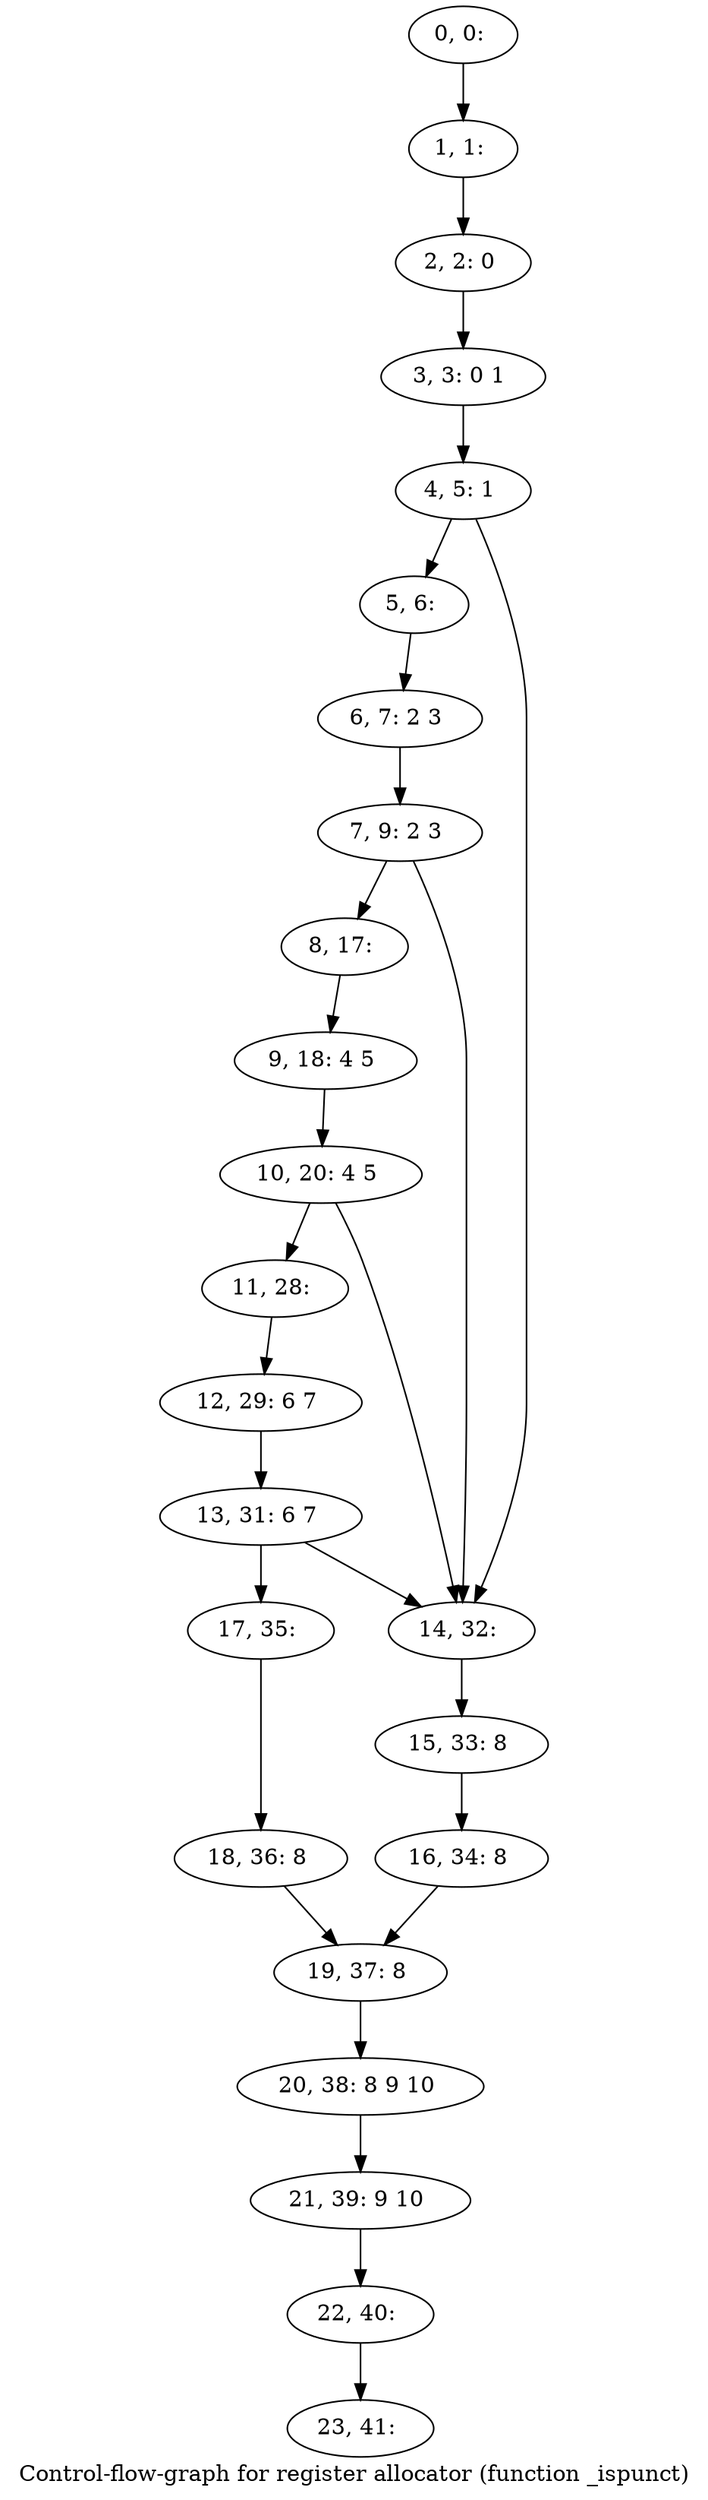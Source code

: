 digraph G {
graph [label="Control-flow-graph for register allocator (function _ispunct)"]
0[label="0, 0: "];
1[label="1, 1: "];
2[label="2, 2: 0 "];
3[label="3, 3: 0 1 "];
4[label="4, 5: 1 "];
5[label="5, 6: "];
6[label="6, 7: 2 3 "];
7[label="7, 9: 2 3 "];
8[label="8, 17: "];
9[label="9, 18: 4 5 "];
10[label="10, 20: 4 5 "];
11[label="11, 28: "];
12[label="12, 29: 6 7 "];
13[label="13, 31: 6 7 "];
14[label="14, 32: "];
15[label="15, 33: 8 "];
16[label="16, 34: 8 "];
17[label="17, 35: "];
18[label="18, 36: 8 "];
19[label="19, 37: 8 "];
20[label="20, 38: 8 9 10 "];
21[label="21, 39: 9 10 "];
22[label="22, 40: "];
23[label="23, 41: "];
0->1 ;
1->2 ;
2->3 ;
3->4 ;
4->5 ;
4->14 ;
5->6 ;
6->7 ;
7->8 ;
7->14 ;
8->9 ;
9->10 ;
10->11 ;
10->14 ;
11->12 ;
12->13 ;
13->14 ;
13->17 ;
14->15 ;
15->16 ;
16->19 ;
17->18 ;
18->19 ;
19->20 ;
20->21 ;
21->22 ;
22->23 ;
}
